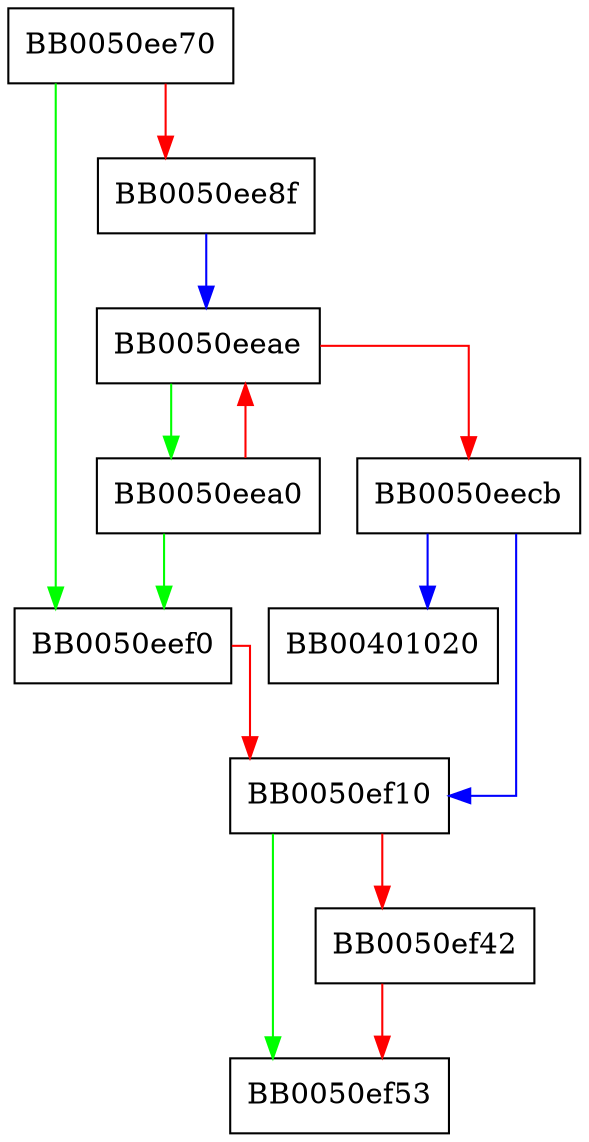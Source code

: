 digraph ossl_json_flush_cleanup {
  node [shape="box"];
  graph [splines=ortho];
  BB0050ee70 -> BB0050eef0 [color="green"];
  BB0050ee70 -> BB0050ee8f [color="red"];
  BB0050ee8f -> BB0050eeae [color="blue"];
  BB0050eea0 -> BB0050eef0 [color="green"];
  BB0050eea0 -> BB0050eeae [color="red"];
  BB0050eeae -> BB0050eea0 [color="green"];
  BB0050eeae -> BB0050eecb [color="red"];
  BB0050eecb -> BB00401020 [color="blue"];
  BB0050eecb -> BB0050ef10 [color="blue"];
  BB0050eef0 -> BB0050ef10 [color="red"];
  BB0050ef10 -> BB0050ef53 [color="green"];
  BB0050ef10 -> BB0050ef42 [color="red"];
  BB0050ef42 -> BB0050ef53 [color="red"];
}